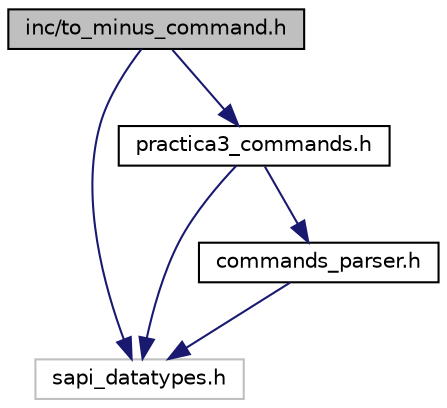 digraph "inc/to_minus_command.h"
{
  edge [fontname="Helvetica",fontsize="10",labelfontname="Helvetica",labelfontsize="10"];
  node [fontname="Helvetica",fontsize="10",shape=record];
  Node1 [label="inc/to_minus_command.h",height=0.2,width=0.4,color="black", fillcolor="grey75", style="filled", fontcolor="black"];
  Node1 -> Node2 [color="midnightblue",fontsize="10",style="solid",fontname="Helvetica"];
  Node2 [label="sapi_datatypes.h",height=0.2,width=0.4,color="grey75", fillcolor="white", style="filled"];
  Node1 -> Node3 [color="midnightblue",fontsize="10",style="solid",fontname="Helvetica"];
  Node3 [label="practica3_commands.h",height=0.2,width=0.4,color="black", fillcolor="white", style="filled",URL="$practica3__commands_8h.html",tooltip="Definicion de los comandos de la practica 3. "];
  Node3 -> Node2 [color="midnightblue",fontsize="10",style="solid",fontname="Helvetica"];
  Node3 -> Node4 [color="midnightblue",fontsize="10",style="solid",fontname="Helvetica"];
  Node4 [label="commands_parser.h",height=0.2,width=0.4,color="black", fillcolor="white", style="filled",URL="$commands__parser_8h.html",tooltip="Implementacion del parser de los paquetes. "];
  Node4 -> Node2 [color="midnightblue",fontsize="10",style="solid",fontname="Helvetica"];
}
